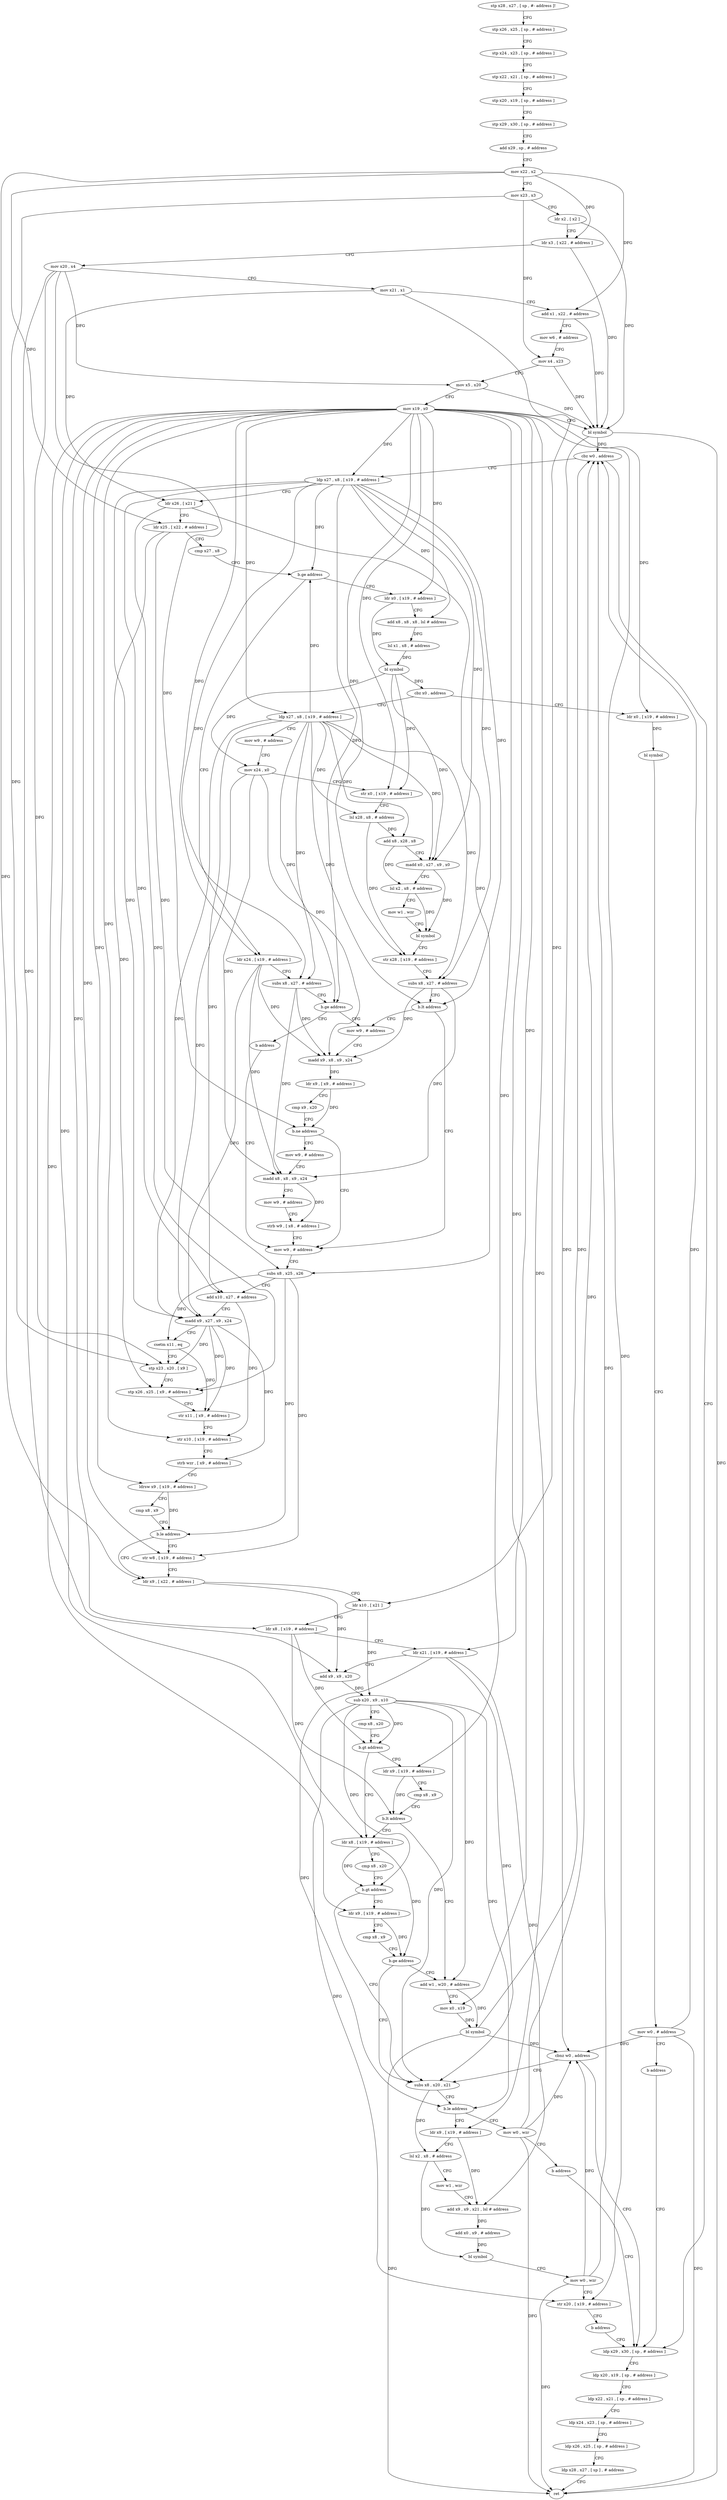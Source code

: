 digraph "func" {
"4264584" [label = "stp x28 , x27 , [ sp , #- address ]!" ]
"4264588" [label = "stp x26 , x25 , [ sp , # address ]" ]
"4264592" [label = "stp x24 , x23 , [ sp , # address ]" ]
"4264596" [label = "stp x22 , x21 , [ sp , # address ]" ]
"4264600" [label = "stp x20 , x19 , [ sp , # address ]" ]
"4264604" [label = "stp x29 , x30 , [ sp , # address ]" ]
"4264608" [label = "add x29 , sp , # address" ]
"4264612" [label = "mov x22 , x2" ]
"4264616" [label = "mov x23 , x3" ]
"4264620" [label = "ldr x2 , [ x2 ]" ]
"4264624" [label = "ldr x3 , [ x22 , # address ]" ]
"4264628" [label = "mov x20 , x4" ]
"4264632" [label = "mov x21 , x1" ]
"4264636" [label = "add x1 , x22 , # address" ]
"4264640" [label = "mov w6 , # address" ]
"4264644" [label = "mov x4 , x23" ]
"4264648" [label = "mov x5 , x20" ]
"4264652" [label = "mov x19 , x0" ]
"4264656" [label = "bl symbol" ]
"4264660" [label = "cbz w0 , address" ]
"4264692" [label = "ldp x27 , x8 , [ x19 , # address ]" ]
"4264664" [label = "ldp x29 , x30 , [ sp , # address ]" ]
"4264696" [label = "ldr x26 , [ x21 ]" ]
"4264700" [label = "ldr x25 , [ x22 , # address ]" ]
"4264704" [label = "cmp x27 , x8" ]
"4264708" [label = "b.ge address" ]
"4264728" [label = "ldr x0 , [ x19 , # address ]" ]
"4264712" [label = "ldr x24 , [ x19 , # address ]" ]
"4264668" [label = "ldp x20 , x19 , [ sp , # address ]" ]
"4264672" [label = "ldp x22 , x21 , [ sp , # address ]" ]
"4264676" [label = "ldp x24 , x23 , [ sp , # address ]" ]
"4264680" [label = "ldp x26 , x25 , [ sp , # address ]" ]
"4264684" [label = "ldp x28 , x27 , [ sp ] , # address" ]
"4264688" [label = "ret" ]
"4264732" [label = "add x8 , x8 , x8 , lsl # address" ]
"4264736" [label = "lsl x1 , x8 , # address" ]
"4264740" [label = "bl symbol" ]
"4264744" [label = "cbz x0 , address" ]
"4265028" [label = "ldr x0 , [ x19 , # address ]" ]
"4264748" [label = "ldp x27 , x8 , [ x19 , # address ]" ]
"4264716" [label = "subs x8 , x27 , # address" ]
"4264720" [label = "b.ge address" ]
"4264800" [label = "mov w9 , # address" ]
"4264724" [label = "b address" ]
"4265032" [label = "bl symbol" ]
"4265036" [label = "mov w0 , # address" ]
"4265040" [label = "b address" ]
"4264752" [label = "mov w9 , # address" ]
"4264756" [label = "mov x24 , x0" ]
"4264760" [label = "str x0 , [ x19 , # address ]" ]
"4264764" [label = "lsl x28 , x8 , # address" ]
"4264768" [label = "add x8 , x28 , x8" ]
"4264772" [label = "madd x0 , x27 , x9 , x0" ]
"4264776" [label = "lsl x2 , x8 , # address" ]
"4264780" [label = "mov w1 , wzr" ]
"4264784" [label = "bl symbol" ]
"4264788" [label = "str x28 , [ x19 , # address ]" ]
"4264792" [label = "subs x8 , x27 , # address" ]
"4264796" [label = "b.lt address" ]
"4264836" [label = "mov w9 , # address" ]
"4264804" [label = "madd x9 , x8 , x9 , x24" ]
"4264808" [label = "ldr x9 , [ x9 , # address ]" ]
"4264812" [label = "cmp x9 , x20" ]
"4264816" [label = "b.ne address" ]
"4264820" [label = "mov w9 , # address" ]
"4264840" [label = "subs x8 , x25 , x26" ]
"4264844" [label = "add x10 , x27 , # address" ]
"4264848" [label = "madd x9 , x27 , x9 , x24" ]
"4264852" [label = "csetm x11 , eq" ]
"4264856" [label = "stp x23 , x20 , [ x9 ]" ]
"4264860" [label = "stp x26 , x25 , [ x9 , # address ]" ]
"4264864" [label = "str x11 , [ x9 , # address ]" ]
"4264868" [label = "str x10 , [ x19 , # address ]" ]
"4264872" [label = "strb wzr , [ x9 , # address ]" ]
"4264876" [label = "ldrsw x9 , [ x19 , # address ]" ]
"4264880" [label = "cmp x8 , x9" ]
"4264884" [label = "b.le address" ]
"4264892" [label = "ldr x9 , [ x22 , # address ]" ]
"4264888" [label = "str w8 , [ x19 , # address ]" ]
"4264824" [label = "madd x8 , x8 , x9 , x24" ]
"4264828" [label = "mov w9 , # address" ]
"4264832" [label = "strb w9 , [ x8 , # address ]" ]
"4264896" [label = "ldr x10 , [ x21 ]" ]
"4264900" [label = "ldr x8 , [ x19 , # address ]" ]
"4264904" [label = "ldr x21 , [ x19 , # address ]" ]
"4264908" [label = "add x9 , x9 , x20" ]
"4264912" [label = "sub x20 , x9 , x10" ]
"4264916" [label = "cmp x8 , x20" ]
"4264920" [label = "b.gt address" ]
"4264936" [label = "ldr x8 , [ x19 , # address ]" ]
"4264924" [label = "ldr x9 , [ x19 , # address ]" ]
"4264940" [label = "cmp x8 , x20" ]
"4264944" [label = "b.gt address" ]
"4264976" [label = "subs x8 , x20 , x21" ]
"4264948" [label = "ldr x9 , [ x19 , # address ]" ]
"4264928" [label = "cmp x8 , x9" ]
"4264932" [label = "b.lt address" ]
"4264960" [label = "add w1 , w20 , # address" ]
"4264980" [label = "b.le address" ]
"4265020" [label = "mov w0 , wzr" ]
"4264984" [label = "ldr x9 , [ x19 , # address ]" ]
"4264952" [label = "cmp x8 , x9" ]
"4264956" [label = "b.ge address" ]
"4264964" [label = "mov x0 , x19" ]
"4264968" [label = "bl symbol" ]
"4264972" [label = "cbnz w0 , address" ]
"4265024" [label = "b address" ]
"4264988" [label = "lsl x2 , x8 , # address" ]
"4264992" [label = "mov w1 , wzr" ]
"4264996" [label = "add x9 , x9 , x21 , lsl # address" ]
"4265000" [label = "add x0 , x9 , # address" ]
"4265004" [label = "bl symbol" ]
"4265008" [label = "mov w0 , wzr" ]
"4265012" [label = "str x20 , [ x19 , # address ]" ]
"4265016" [label = "b address" ]
"4264584" -> "4264588" [ label = "CFG" ]
"4264588" -> "4264592" [ label = "CFG" ]
"4264592" -> "4264596" [ label = "CFG" ]
"4264596" -> "4264600" [ label = "CFG" ]
"4264600" -> "4264604" [ label = "CFG" ]
"4264604" -> "4264608" [ label = "CFG" ]
"4264608" -> "4264612" [ label = "CFG" ]
"4264612" -> "4264616" [ label = "CFG" ]
"4264612" -> "4264624" [ label = "DFG" ]
"4264612" -> "4264636" [ label = "DFG" ]
"4264612" -> "4264700" [ label = "DFG" ]
"4264612" -> "4264892" [ label = "DFG" ]
"4264616" -> "4264620" [ label = "CFG" ]
"4264616" -> "4264644" [ label = "DFG" ]
"4264616" -> "4264856" [ label = "DFG" ]
"4264620" -> "4264624" [ label = "CFG" ]
"4264620" -> "4264656" [ label = "DFG" ]
"4264624" -> "4264628" [ label = "CFG" ]
"4264624" -> "4264656" [ label = "DFG" ]
"4264628" -> "4264632" [ label = "CFG" ]
"4264628" -> "4264648" [ label = "DFG" ]
"4264628" -> "4264816" [ label = "DFG" ]
"4264628" -> "4264856" [ label = "DFG" ]
"4264628" -> "4264908" [ label = "DFG" ]
"4264632" -> "4264636" [ label = "CFG" ]
"4264632" -> "4264696" [ label = "DFG" ]
"4264632" -> "4264896" [ label = "DFG" ]
"4264636" -> "4264640" [ label = "CFG" ]
"4264636" -> "4264656" [ label = "DFG" ]
"4264640" -> "4264644" [ label = "CFG" ]
"4264644" -> "4264648" [ label = "CFG" ]
"4264644" -> "4264656" [ label = "DFG" ]
"4264648" -> "4264652" [ label = "CFG" ]
"4264648" -> "4264656" [ label = "DFG" ]
"4264652" -> "4264656" [ label = "CFG" ]
"4264652" -> "4264692" [ label = "DFG" ]
"4264652" -> "4264728" [ label = "DFG" ]
"4264652" -> "4264712" [ label = "DFG" ]
"4264652" -> "4265028" [ label = "DFG" ]
"4264652" -> "4264748" [ label = "DFG" ]
"4264652" -> "4264760" [ label = "DFG" ]
"4264652" -> "4264788" [ label = "DFG" ]
"4264652" -> "4264868" [ label = "DFG" ]
"4264652" -> "4264876" [ label = "DFG" ]
"4264652" -> "4264900" [ label = "DFG" ]
"4264652" -> "4264904" [ label = "DFG" ]
"4264652" -> "4264888" [ label = "DFG" ]
"4264652" -> "4264936" [ label = "DFG" ]
"4264652" -> "4264924" [ label = "DFG" ]
"4264652" -> "4264948" [ label = "DFG" ]
"4264652" -> "4264964" [ label = "DFG" ]
"4264652" -> "4264984" [ label = "DFG" ]
"4264652" -> "4265012" [ label = "DFG" ]
"4264656" -> "4264660" [ label = "DFG" ]
"4264656" -> "4264688" [ label = "DFG" ]
"4264656" -> "4264972" [ label = "DFG" ]
"4264660" -> "4264692" [ label = "CFG" ]
"4264660" -> "4264664" [ label = "CFG" ]
"4264692" -> "4264696" [ label = "CFG" ]
"4264692" -> "4264708" [ label = "DFG" ]
"4264692" -> "4264716" [ label = "DFG" ]
"4264692" -> "4264720" [ label = "DFG" ]
"4264692" -> "4264772" [ label = "DFG" ]
"4264692" -> "4264792" [ label = "DFG" ]
"4264692" -> "4264796" [ label = "DFG" ]
"4264692" -> "4264844" [ label = "DFG" ]
"4264692" -> "4264848" [ label = "DFG" ]
"4264692" -> "4264732" [ label = "DFG" ]
"4264664" -> "4264668" [ label = "CFG" ]
"4264696" -> "4264700" [ label = "CFG" ]
"4264696" -> "4264840" [ label = "DFG" ]
"4264696" -> "4264860" [ label = "DFG" ]
"4264700" -> "4264704" [ label = "CFG" ]
"4264700" -> "4264840" [ label = "DFG" ]
"4264700" -> "4264860" [ label = "DFG" ]
"4264704" -> "4264708" [ label = "CFG" ]
"4264708" -> "4264728" [ label = "CFG" ]
"4264708" -> "4264712" [ label = "CFG" ]
"4264728" -> "4264732" [ label = "CFG" ]
"4264728" -> "4264740" [ label = "DFG" ]
"4264712" -> "4264716" [ label = "CFG" ]
"4264712" -> "4264804" [ label = "DFG" ]
"4264712" -> "4264848" [ label = "DFG" ]
"4264712" -> "4264824" [ label = "DFG" ]
"4264668" -> "4264672" [ label = "CFG" ]
"4264672" -> "4264676" [ label = "CFG" ]
"4264676" -> "4264680" [ label = "CFG" ]
"4264680" -> "4264684" [ label = "CFG" ]
"4264684" -> "4264688" [ label = "CFG" ]
"4264732" -> "4264736" [ label = "DFG" ]
"4264736" -> "4264740" [ label = "DFG" ]
"4264740" -> "4264744" [ label = "DFG" ]
"4264740" -> "4264756" [ label = "DFG" ]
"4264740" -> "4264760" [ label = "DFG" ]
"4264740" -> "4264772" [ label = "DFG" ]
"4264744" -> "4265028" [ label = "CFG" ]
"4264744" -> "4264748" [ label = "CFG" ]
"4265028" -> "4265032" [ label = "DFG" ]
"4264748" -> "4264752" [ label = "CFG" ]
"4264748" -> "4264716" [ label = "DFG" ]
"4264748" -> "4264720" [ label = "DFG" ]
"4264748" -> "4264708" [ label = "DFG" ]
"4264748" -> "4264772" [ label = "DFG" ]
"4264748" -> "4264792" [ label = "DFG" ]
"4264748" -> "4264796" [ label = "DFG" ]
"4264748" -> "4264844" [ label = "DFG" ]
"4264748" -> "4264848" [ label = "DFG" ]
"4264748" -> "4264764" [ label = "DFG" ]
"4264748" -> "4264768" [ label = "DFG" ]
"4264716" -> "4264720" [ label = "CFG" ]
"4264716" -> "4264804" [ label = "DFG" ]
"4264716" -> "4264824" [ label = "DFG" ]
"4264720" -> "4264800" [ label = "CFG" ]
"4264720" -> "4264724" [ label = "CFG" ]
"4264800" -> "4264804" [ label = "CFG" ]
"4264724" -> "4264836" [ label = "CFG" ]
"4265032" -> "4265036" [ label = "CFG" ]
"4265036" -> "4265040" [ label = "CFG" ]
"4265036" -> "4264660" [ label = "DFG" ]
"4265036" -> "4264688" [ label = "DFG" ]
"4265036" -> "4264972" [ label = "DFG" ]
"4265040" -> "4264664" [ label = "CFG" ]
"4264752" -> "4264756" [ label = "CFG" ]
"4264756" -> "4264760" [ label = "CFG" ]
"4264756" -> "4264804" [ label = "DFG" ]
"4264756" -> "4264848" [ label = "DFG" ]
"4264756" -> "4264824" [ label = "DFG" ]
"4264760" -> "4264764" [ label = "CFG" ]
"4264764" -> "4264768" [ label = "DFG" ]
"4264764" -> "4264788" [ label = "DFG" ]
"4264768" -> "4264772" [ label = "CFG" ]
"4264768" -> "4264776" [ label = "DFG" ]
"4264772" -> "4264776" [ label = "CFG" ]
"4264772" -> "4264784" [ label = "DFG" ]
"4264776" -> "4264780" [ label = "CFG" ]
"4264776" -> "4264784" [ label = "DFG" ]
"4264780" -> "4264784" [ label = "CFG" ]
"4264784" -> "4264788" [ label = "CFG" ]
"4264788" -> "4264792" [ label = "CFG" ]
"4264792" -> "4264796" [ label = "CFG" ]
"4264792" -> "4264804" [ label = "DFG" ]
"4264792" -> "4264824" [ label = "DFG" ]
"4264796" -> "4264836" [ label = "CFG" ]
"4264796" -> "4264800" [ label = "CFG" ]
"4264836" -> "4264840" [ label = "CFG" ]
"4264804" -> "4264808" [ label = "DFG" ]
"4264808" -> "4264812" [ label = "CFG" ]
"4264808" -> "4264816" [ label = "DFG" ]
"4264812" -> "4264816" [ label = "CFG" ]
"4264816" -> "4264836" [ label = "CFG" ]
"4264816" -> "4264820" [ label = "CFG" ]
"4264820" -> "4264824" [ label = "CFG" ]
"4264840" -> "4264844" [ label = "CFG" ]
"4264840" -> "4264884" [ label = "DFG" ]
"4264840" -> "4264888" [ label = "DFG" ]
"4264840" -> "4264852" [ label = "DFG" ]
"4264844" -> "4264848" [ label = "CFG" ]
"4264844" -> "4264868" [ label = "DFG" ]
"4264848" -> "4264852" [ label = "CFG" ]
"4264848" -> "4264856" [ label = "DFG" ]
"4264848" -> "4264860" [ label = "DFG" ]
"4264848" -> "4264864" [ label = "DFG" ]
"4264848" -> "4264872" [ label = "DFG" ]
"4264852" -> "4264856" [ label = "CFG" ]
"4264852" -> "4264864" [ label = "DFG" ]
"4264856" -> "4264860" [ label = "CFG" ]
"4264860" -> "4264864" [ label = "CFG" ]
"4264864" -> "4264868" [ label = "CFG" ]
"4264868" -> "4264872" [ label = "CFG" ]
"4264872" -> "4264876" [ label = "CFG" ]
"4264876" -> "4264880" [ label = "CFG" ]
"4264876" -> "4264884" [ label = "DFG" ]
"4264880" -> "4264884" [ label = "CFG" ]
"4264884" -> "4264892" [ label = "CFG" ]
"4264884" -> "4264888" [ label = "CFG" ]
"4264892" -> "4264896" [ label = "CFG" ]
"4264892" -> "4264908" [ label = "DFG" ]
"4264888" -> "4264892" [ label = "CFG" ]
"4264824" -> "4264828" [ label = "CFG" ]
"4264824" -> "4264832" [ label = "DFG" ]
"4264828" -> "4264832" [ label = "CFG" ]
"4264832" -> "4264836" [ label = "CFG" ]
"4264896" -> "4264900" [ label = "CFG" ]
"4264896" -> "4264912" [ label = "DFG" ]
"4264900" -> "4264904" [ label = "CFG" ]
"4264900" -> "4264920" [ label = "DFG" ]
"4264900" -> "4264932" [ label = "DFG" ]
"4264904" -> "4264908" [ label = "CFG" ]
"4264904" -> "4264976" [ label = "DFG" ]
"4264904" -> "4264980" [ label = "DFG" ]
"4264904" -> "4264996" [ label = "DFG" ]
"4264908" -> "4264912" [ label = "DFG" ]
"4264912" -> "4264916" [ label = "CFG" ]
"4264912" -> "4264920" [ label = "DFG" ]
"4264912" -> "4264944" [ label = "DFG" ]
"4264912" -> "4264976" [ label = "DFG" ]
"4264912" -> "4264980" [ label = "DFG" ]
"4264912" -> "4264960" [ label = "DFG" ]
"4264912" -> "4265012" [ label = "DFG" ]
"4264916" -> "4264920" [ label = "CFG" ]
"4264920" -> "4264936" [ label = "CFG" ]
"4264920" -> "4264924" [ label = "CFG" ]
"4264936" -> "4264940" [ label = "CFG" ]
"4264936" -> "4264944" [ label = "DFG" ]
"4264936" -> "4264956" [ label = "DFG" ]
"4264924" -> "4264928" [ label = "CFG" ]
"4264924" -> "4264932" [ label = "DFG" ]
"4264940" -> "4264944" [ label = "CFG" ]
"4264944" -> "4264976" [ label = "CFG" ]
"4264944" -> "4264948" [ label = "CFG" ]
"4264976" -> "4264980" [ label = "CFG" ]
"4264976" -> "4264988" [ label = "DFG" ]
"4264948" -> "4264952" [ label = "CFG" ]
"4264948" -> "4264956" [ label = "DFG" ]
"4264928" -> "4264932" [ label = "CFG" ]
"4264932" -> "4264960" [ label = "CFG" ]
"4264932" -> "4264936" [ label = "CFG" ]
"4264960" -> "4264964" [ label = "CFG" ]
"4264960" -> "4264968" [ label = "DFG" ]
"4264980" -> "4265020" [ label = "CFG" ]
"4264980" -> "4264984" [ label = "CFG" ]
"4265020" -> "4265024" [ label = "CFG" ]
"4265020" -> "4264660" [ label = "DFG" ]
"4265020" -> "4264972" [ label = "DFG" ]
"4265020" -> "4264688" [ label = "DFG" ]
"4264984" -> "4264988" [ label = "CFG" ]
"4264984" -> "4264996" [ label = "DFG" ]
"4264952" -> "4264956" [ label = "CFG" ]
"4264956" -> "4264976" [ label = "CFG" ]
"4264956" -> "4264960" [ label = "CFG" ]
"4264964" -> "4264968" [ label = "DFG" ]
"4264968" -> "4264972" [ label = "DFG" ]
"4264968" -> "4264660" [ label = "DFG" ]
"4264968" -> "4264688" [ label = "DFG" ]
"4264972" -> "4264664" [ label = "CFG" ]
"4264972" -> "4264976" [ label = "CFG" ]
"4265024" -> "4264664" [ label = "CFG" ]
"4264988" -> "4264992" [ label = "CFG" ]
"4264988" -> "4265004" [ label = "DFG" ]
"4264992" -> "4264996" [ label = "CFG" ]
"4264996" -> "4265000" [ label = "DFG" ]
"4265000" -> "4265004" [ label = "DFG" ]
"4265004" -> "4265008" [ label = "CFG" ]
"4265008" -> "4265012" [ label = "CFG" ]
"4265008" -> "4264660" [ label = "DFG" ]
"4265008" -> "4264972" [ label = "DFG" ]
"4265008" -> "4264688" [ label = "DFG" ]
"4265012" -> "4265016" [ label = "CFG" ]
"4265016" -> "4264664" [ label = "CFG" ]
}
